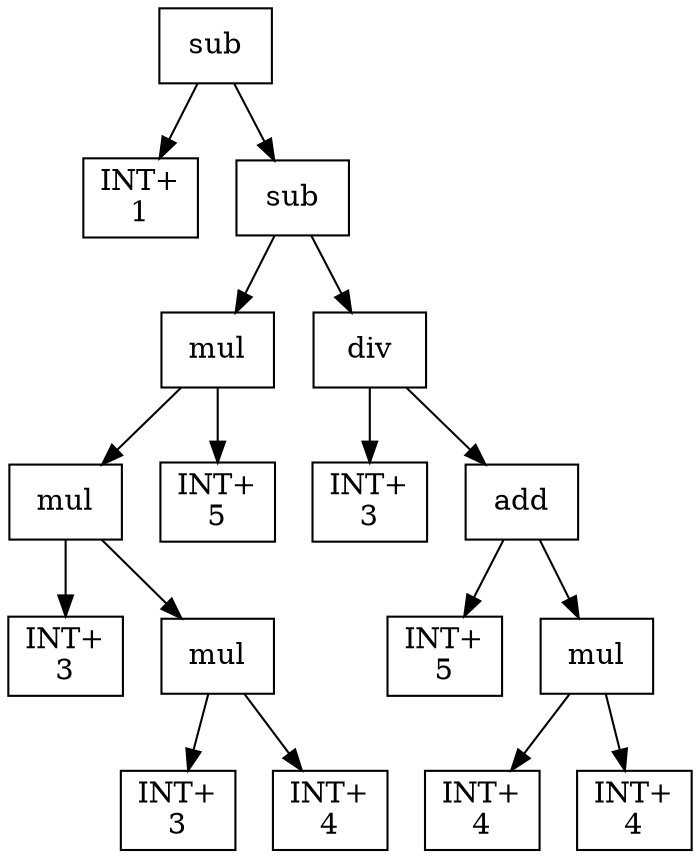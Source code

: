 digraph expr {
  node [shape=box];
  n1 [label="sub"];
  n2 [label="INT+\n1"];
  n3 [label="sub"];
  n4 [label="mul"];
  n5 [label="mul"];
  n6 [label="INT+\n3"];
  n7 [label="mul"];
  n8 [label="INT+\n3"];
  n9 [label="INT+\n4"];
  n7 -> n8;
  n7 -> n9;
  n5 -> n6;
  n5 -> n7;
  n10 [label="INT+\n5"];
  n4 -> n5;
  n4 -> n10;
  n11 [label="div"];
  n12 [label="INT+\n3"];
  n13 [label="add"];
  n14 [label="INT+\n5"];
  n15 [label="mul"];
  n16 [label="INT+\n4"];
  n17 [label="INT+\n4"];
  n15 -> n16;
  n15 -> n17;
  n13 -> n14;
  n13 -> n15;
  n11 -> n12;
  n11 -> n13;
  n3 -> n4;
  n3 -> n11;
  n1 -> n2;
  n1 -> n3;
}
